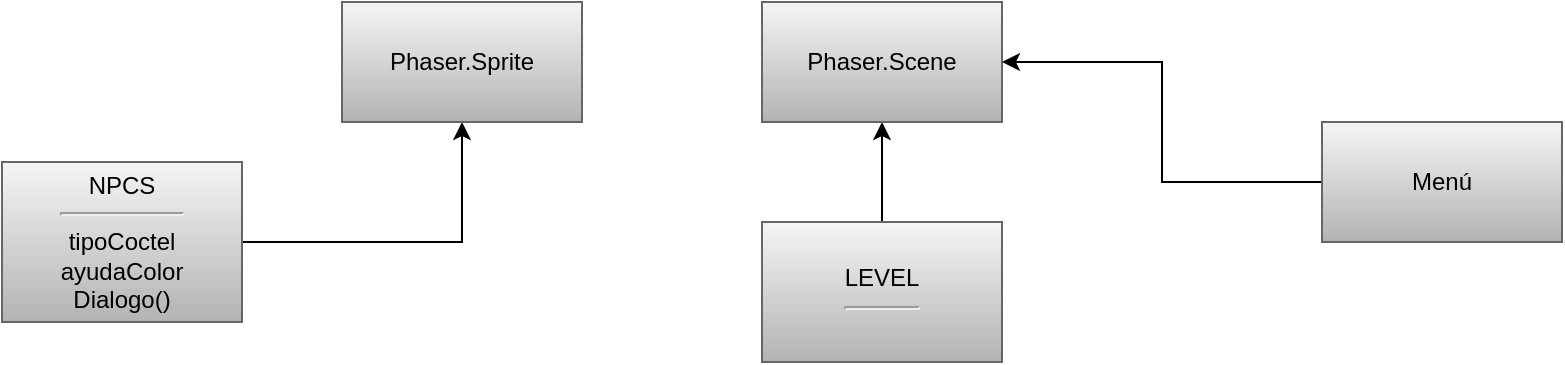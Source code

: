 <mxfile version="22.0.8" type="device">
  <diagram name="Página-1" id="4Di6m-BFFoKO9FQHmAbU">
    <mxGraphModel dx="1886" dy="619" grid="1" gridSize="10" guides="1" tooltips="1" connect="1" arrows="1" fold="1" page="1" pageScale="1" pageWidth="827" pageHeight="1169" math="0" shadow="0">
      <root>
        <mxCell id="0" />
        <mxCell id="1" parent="0" />
        <mxCell id="atKARHegg5MyUjocJEcO-6" value="" style="edgeStyle=orthogonalEdgeStyle;rounded=0;orthogonalLoop=1;jettySize=auto;html=1;" parent="1" source="atKARHegg5MyUjocJEcO-3" target="atKARHegg5MyUjocJEcO-4" edge="1">
          <mxGeometry relative="1" as="geometry" />
        </mxCell>
        <mxCell id="atKARHegg5MyUjocJEcO-3" value="LEVEL&lt;hr&gt;" style="rounded=0;whiteSpace=wrap;html=1;fillColor=#f5f5f5;gradientColor=#b3b3b3;strokeColor=#666666;" parent="1" vertex="1">
          <mxGeometry x="370" y="150" width="120" height="70" as="geometry" />
        </mxCell>
        <mxCell id="atKARHegg5MyUjocJEcO-4" value="Phaser.Scene" style="rounded=0;whiteSpace=wrap;html=1;fillColor=#f5f5f5;gradientColor=#b3b3b3;strokeColor=#666666;" parent="1" vertex="1">
          <mxGeometry x="370" y="40" width="120" height="60" as="geometry" />
        </mxCell>
        <mxCell id="atKARHegg5MyUjocJEcO-8" value="" style="edgeStyle=orthogonalEdgeStyle;rounded=0;orthogonalLoop=1;jettySize=auto;html=1;" parent="1" source="atKARHegg5MyUjocJEcO-7" target="atKARHegg5MyUjocJEcO-4" edge="1">
          <mxGeometry relative="1" as="geometry" />
        </mxCell>
        <mxCell id="atKARHegg5MyUjocJEcO-7" value="Menú" style="rounded=0;whiteSpace=wrap;html=1;fillColor=#f5f5f5;gradientColor=#b3b3b3;strokeColor=#666666;" parent="1" vertex="1">
          <mxGeometry x="650" y="100" width="120" height="60" as="geometry" />
        </mxCell>
        <mxCell id="atKARHegg5MyUjocJEcO-12" value="" style="edgeStyle=orthogonalEdgeStyle;rounded=0;orthogonalLoop=1;jettySize=auto;html=1;" parent="1" source="atKARHegg5MyUjocJEcO-9" target="atKARHegg5MyUjocJEcO-10" edge="1">
          <mxGeometry relative="1" as="geometry" />
        </mxCell>
        <mxCell id="atKARHegg5MyUjocJEcO-9" value="NPCS&lt;hr&gt;tipoCoctel&lt;br&gt;ayudaColor&lt;br&gt;Dialogo()" style="rounded=0;whiteSpace=wrap;html=1;fillColor=#f5f5f5;gradientColor=#b3b3b3;strokeColor=#666666;" parent="1" vertex="1">
          <mxGeometry x="-10" y="120" width="120" height="80" as="geometry" />
        </mxCell>
        <mxCell id="atKARHegg5MyUjocJEcO-10" value="Phaser.Sprite" style="rounded=0;whiteSpace=wrap;html=1;fillColor=#f5f5f5;gradientColor=#b3b3b3;strokeColor=#666666;" parent="1" vertex="1">
          <mxGeometry x="160" y="40" width="120" height="60" as="geometry" />
        </mxCell>
      </root>
    </mxGraphModel>
  </diagram>
</mxfile>
